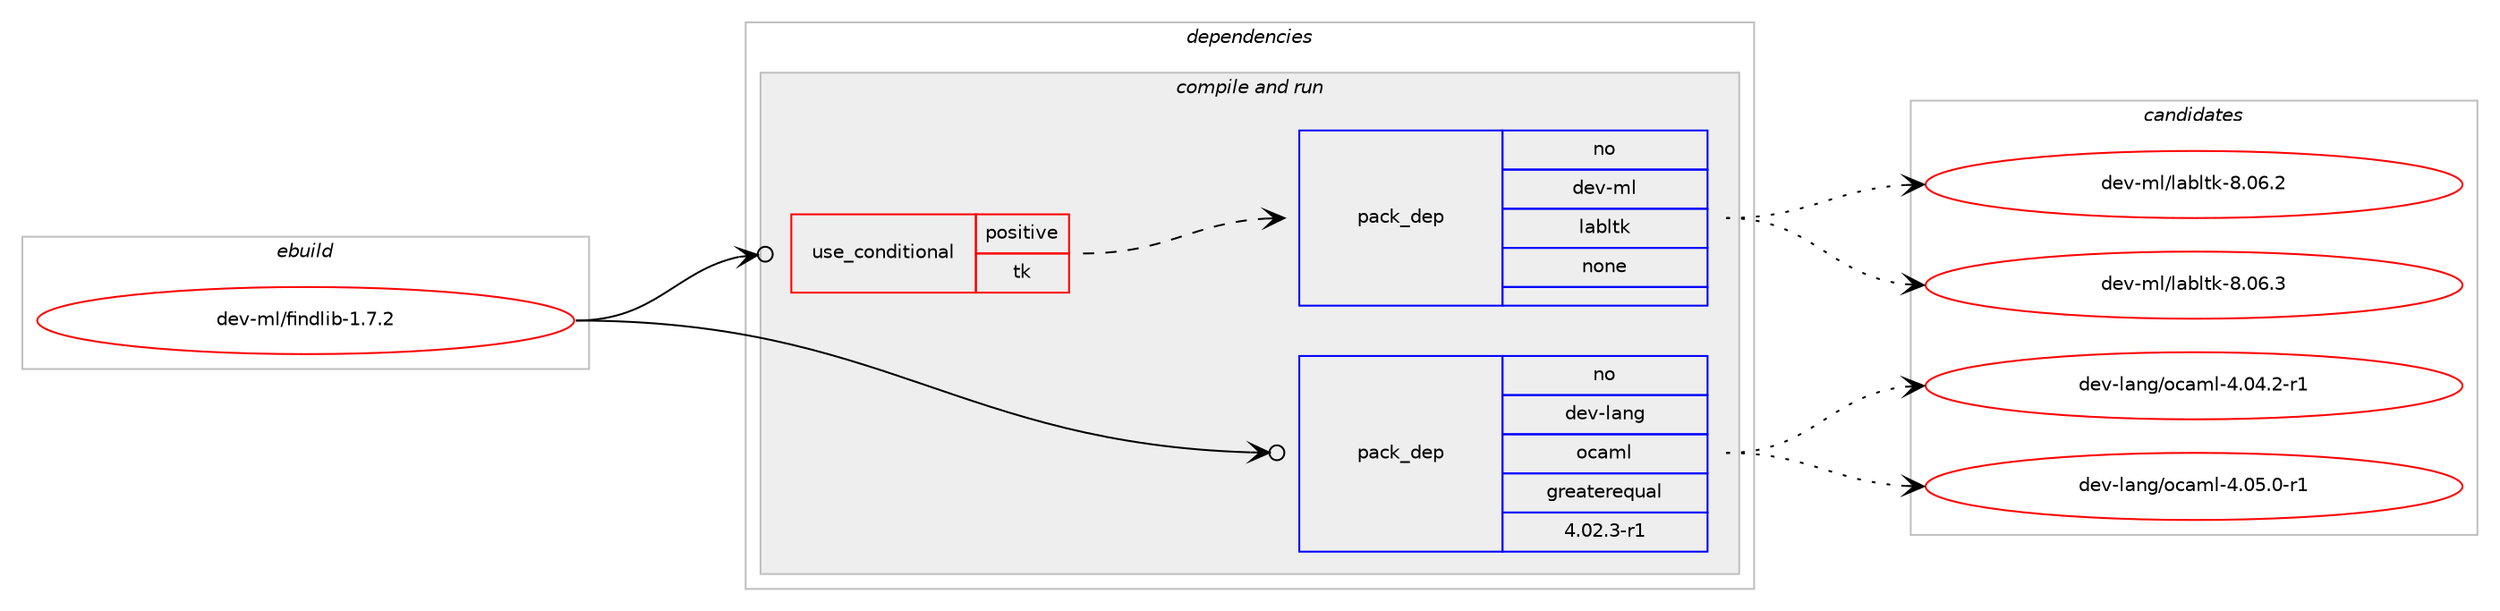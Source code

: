 digraph prolog {

# *************
# Graph options
# *************

newrank=true;
concentrate=true;
compound=true;
graph [rankdir=LR,fontname=Helvetica,fontsize=10,ranksep=1.5];#, ranksep=2.5, nodesep=0.2];
edge  [arrowhead=vee];
node  [fontname=Helvetica,fontsize=10];

# **********
# The ebuild
# **********

subgraph cluster_leftcol {
color=gray;
rank=same;
label=<<i>ebuild</i>>;
id [label="dev-ml/findlib-1.7.2", color=red, width=4, href="../dev-ml/findlib-1.7.2.svg"];
}

# ****************
# The dependencies
# ****************

subgraph cluster_midcol {
color=gray;
label=<<i>dependencies</i>>;
subgraph cluster_compile {
fillcolor="#eeeeee";
style=filled;
label=<<i>compile</i>>;
}
subgraph cluster_compileandrun {
fillcolor="#eeeeee";
style=filled;
label=<<i>compile and run</i>>;
subgraph cond133076 {
dependency571340 [label=<<TABLE BORDER="0" CELLBORDER="1" CELLSPACING="0" CELLPADDING="4"><TR><TD ROWSPAN="3" CELLPADDING="10">use_conditional</TD></TR><TR><TD>positive</TD></TR><TR><TD>tk</TD></TR></TABLE>>, shape=none, color=red];
subgraph pack426649 {
dependency571341 [label=<<TABLE BORDER="0" CELLBORDER="1" CELLSPACING="0" CELLPADDING="4" WIDTH="220"><TR><TD ROWSPAN="6" CELLPADDING="30">pack_dep</TD></TR><TR><TD WIDTH="110">no</TD></TR><TR><TD>dev-ml</TD></TR><TR><TD>labltk</TD></TR><TR><TD>none</TD></TR><TR><TD></TD></TR></TABLE>>, shape=none, color=blue];
}
dependency571340:e -> dependency571341:w [weight=20,style="dashed",arrowhead="vee"];
}
id:e -> dependency571340:w [weight=20,style="solid",arrowhead="odotvee"];
subgraph pack426650 {
dependency571342 [label=<<TABLE BORDER="0" CELLBORDER="1" CELLSPACING="0" CELLPADDING="4" WIDTH="220"><TR><TD ROWSPAN="6" CELLPADDING="30">pack_dep</TD></TR><TR><TD WIDTH="110">no</TD></TR><TR><TD>dev-lang</TD></TR><TR><TD>ocaml</TD></TR><TR><TD>greaterequal</TD></TR><TR><TD>4.02.3-r1</TD></TR></TABLE>>, shape=none, color=blue];
}
id:e -> dependency571342:w [weight=20,style="solid",arrowhead="odotvee"];
}
subgraph cluster_run {
fillcolor="#eeeeee";
style=filled;
label=<<i>run</i>>;
}
}

# **************
# The candidates
# **************

subgraph cluster_choices {
rank=same;
color=gray;
label=<<i>candidates</i>>;

subgraph choice426649 {
color=black;
nodesep=1;
choice1001011184510910847108979810811610745564648544650 [label="dev-ml/labltk-8.06.2", color=red, width=4,href="../dev-ml/labltk-8.06.2.svg"];
choice1001011184510910847108979810811610745564648544651 [label="dev-ml/labltk-8.06.3", color=red, width=4,href="../dev-ml/labltk-8.06.3.svg"];
dependency571341:e -> choice1001011184510910847108979810811610745564648544650:w [style=dotted,weight="100"];
dependency571341:e -> choice1001011184510910847108979810811610745564648544651:w [style=dotted,weight="100"];
}
subgraph choice426650 {
color=black;
nodesep=1;
choice1001011184510897110103471119997109108455246485246504511449 [label="dev-lang/ocaml-4.04.2-r1", color=red, width=4,href="../dev-lang/ocaml-4.04.2-r1.svg"];
choice1001011184510897110103471119997109108455246485346484511449 [label="dev-lang/ocaml-4.05.0-r1", color=red, width=4,href="../dev-lang/ocaml-4.05.0-r1.svg"];
dependency571342:e -> choice1001011184510897110103471119997109108455246485246504511449:w [style=dotted,weight="100"];
dependency571342:e -> choice1001011184510897110103471119997109108455246485346484511449:w [style=dotted,weight="100"];
}
}

}
